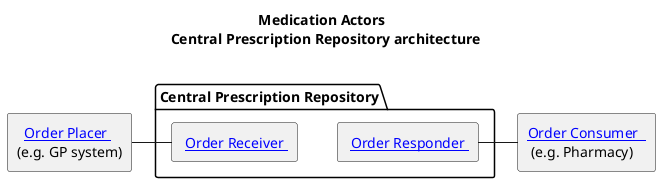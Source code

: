 @startuml
skinparam linetype ortho
skinparam linetype polyline

title Medication Actors \n Central Prescription Repository architecture\n
agent "  [[actors-transactions.html#order-placer Order Placer ]]\n(e.g. GP system)" as orderplacer 


Package "Central Prescription Repository" {
agent " [[actors-transactions.html#order-receiver Order Receiver ]]" as orderreceiver 
agent " [[actors-transactions.html#order-receiver Order Responder ]]" as orderresponder 

}
agent "[[actors-transactions.html#orderfiller Order Consumer  ]]\n (e.g. Pharmacy)" as orderfiller 


'agent "[[actors_and_transactions.html#dipensereceiver Dispense Receiver]]" as dispensereceiver
'agent "[[actors_and_transactions.html#dipenseresponder Dispense Responder]]" as dispenseresponder 

' \n\n   [[PHARM-X2.html PHARM-S2 Supply Response/status]] ↑
orderplacer -r- orderreceiver : " "
orderreceiver -[hidden]r-> orderresponder :" "

'orderresponder -d[hidden]- dispensereceiver
'orderresponder -r[hidden]- dispensereceiver
'orderresponder -r[hidden]- orderfiller

'orderplacer -[hidden]r- orderfiller :  "      "

'dispensereceiver -l[hidden]- dispenseresponder : "   "



orderresponder -r- orderfiller: " "
'orderfiller -d- dispensereceiver: "   [[PHARM-X3.html PHARM-X3\nDispense]]↓  "

' → ↑ ← ↓

'orderresponder -r- dispensereceiver:  "   [[PHARM-X2.html PHARM-X2 Dispense]]  ←   "
' dispensereceiver -r- dispenseresponder : ""

'orderfiller -d- orderfiller : "   [[PHARM-S2.html PHARM-S2 Fetch Orders]] ←  "
'dispenser -[hidden]r- invreporter : "\t\t\t\t\t "
'invreporter -d- invmanager : "   [[PHARM-S5.html PHARM-S5 Inventory Status]] ↑                  \n\n   [[PHARM-S6.html PHARM-S6 Inventory Update]] ↓                 \n\n[[PHARM-S7.html PHARM-S7 Inventory Query]] ↓\t\t  "
@enduml